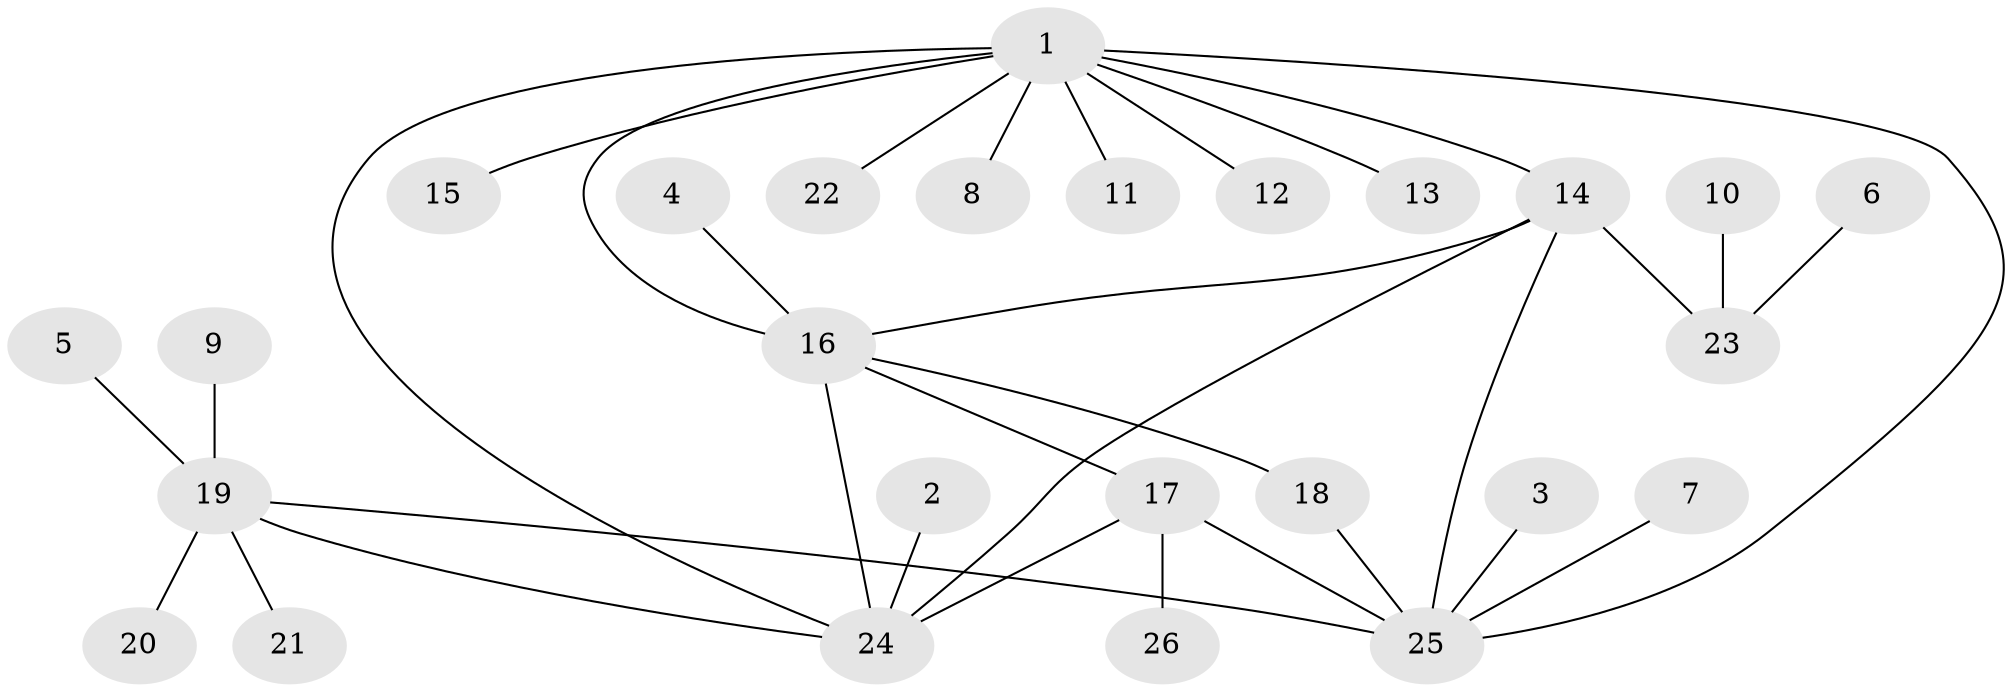 // original degree distribution, {4: 0.057692307692307696, 8: 0.07692307692307693, 2: 0.21153846153846154, 7: 0.019230769230769232, 9: 0.019230769230769232, 1: 0.5576923076923077, 5: 0.019230769230769232, 3: 0.038461538461538464}
// Generated by graph-tools (version 1.1) at 2025/26/03/09/25 03:26:45]
// undirected, 26 vertices, 33 edges
graph export_dot {
graph [start="1"]
  node [color=gray90,style=filled];
  1;
  2;
  3;
  4;
  5;
  6;
  7;
  8;
  9;
  10;
  11;
  12;
  13;
  14;
  15;
  16;
  17;
  18;
  19;
  20;
  21;
  22;
  23;
  24;
  25;
  26;
  1 -- 8 [weight=1.0];
  1 -- 11 [weight=1.0];
  1 -- 12 [weight=1.0];
  1 -- 13 [weight=1.0];
  1 -- 14 [weight=1.0];
  1 -- 15 [weight=1.0];
  1 -- 16 [weight=1.0];
  1 -- 22 [weight=1.0];
  1 -- 24 [weight=1.0];
  1 -- 25 [weight=1.0];
  2 -- 24 [weight=1.0];
  3 -- 25 [weight=1.0];
  4 -- 16 [weight=1.0];
  5 -- 19 [weight=1.0];
  6 -- 23 [weight=1.0];
  7 -- 25 [weight=1.0];
  9 -- 19 [weight=1.0];
  10 -- 23 [weight=1.0];
  14 -- 16 [weight=1.0];
  14 -- 23 [weight=1.0];
  14 -- 24 [weight=2.0];
  14 -- 25 [weight=1.0];
  16 -- 17 [weight=1.0];
  16 -- 18 [weight=1.0];
  16 -- 24 [weight=2.0];
  17 -- 24 [weight=1.0];
  17 -- 25 [weight=1.0];
  17 -- 26 [weight=1.0];
  18 -- 25 [weight=1.0];
  19 -- 20 [weight=1.0];
  19 -- 21 [weight=1.0];
  19 -- 24 [weight=1.0];
  19 -- 25 [weight=1.0];
}
